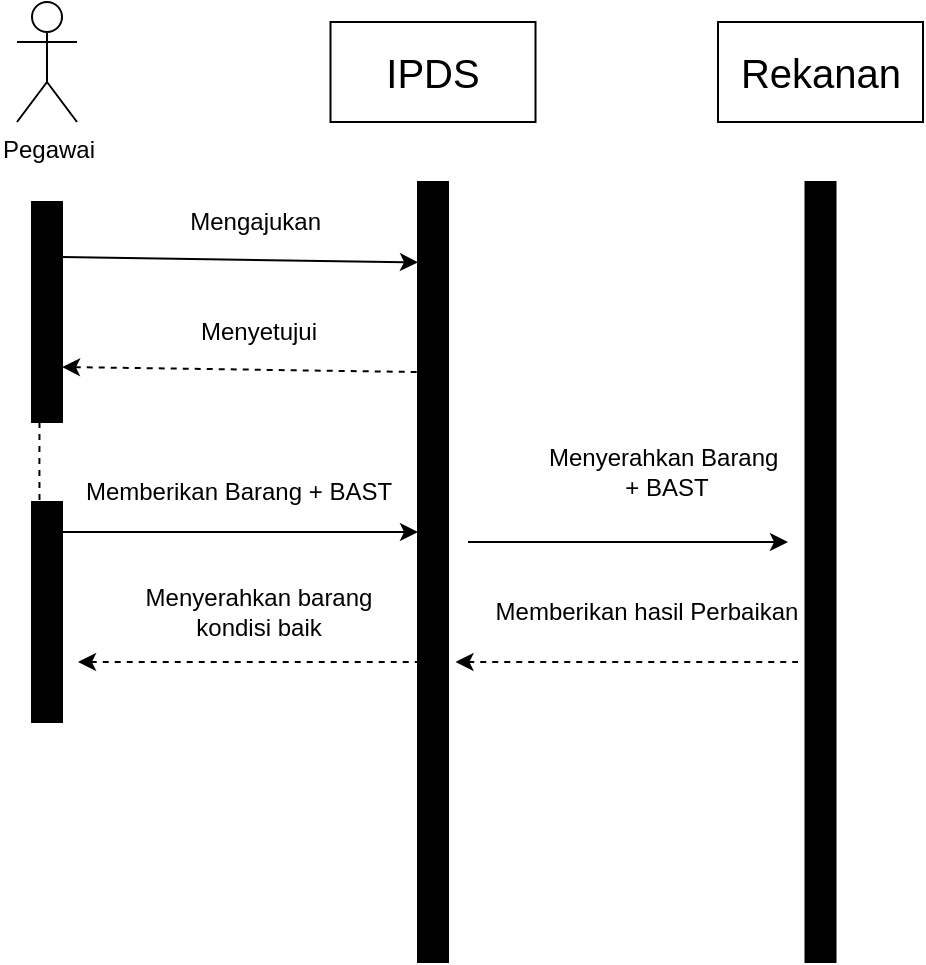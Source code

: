 <mxfile version="21.0.4" type="github" pages="2">
  <diagram name="Sequence Diagram" id="y4f-0l9bqbzRcfI7EzgJ">
    <mxGraphModel dx="1434" dy="760" grid="1" gridSize="10" guides="1" tooltips="1" connect="1" arrows="1" fold="1" page="1" pageScale="1" pageWidth="850" pageHeight="1100" math="0" shadow="0">
      <root>
        <mxCell id="0" />
        <mxCell id="1" parent="0" />
        <mxCell id="Nz8ci8vGz0A3WBFfembj-1" value="Pegawai" style="shape=umlActor;verticalLabelPosition=bottom;verticalAlign=top;html=1;outlineConnect=0;" vertex="1" parent="1">
          <mxGeometry x="119.5" y="110" width="30" height="60" as="geometry" />
        </mxCell>
        <mxCell id="Nz8ci8vGz0A3WBFfembj-2" value="" style="rounded=0;whiteSpace=wrap;html=1;strokeColor=#000000;fillColor=#000000;" vertex="1" parent="1">
          <mxGeometry x="320" y="200" width="15" height="390" as="geometry" />
        </mxCell>
        <mxCell id="Nz8ci8vGz0A3WBFfembj-26" style="edgeStyle=orthogonalEdgeStyle;rounded=0;orthogonalLoop=1;jettySize=auto;html=1;exitX=0.25;exitY=1;exitDx=0;exitDy=0;entryX=0.25;entryY=0;entryDx=0;entryDy=0;dashed=1;endArrow=none;endFill=0;" edge="1" parent="1" source="Nz8ci8vGz0A3WBFfembj-3" target="Nz8ci8vGz0A3WBFfembj-24">
          <mxGeometry relative="1" as="geometry" />
        </mxCell>
        <mxCell id="Nz8ci8vGz0A3WBFfembj-3" value="" style="rounded=0;whiteSpace=wrap;html=1;fillColor=#000000;" vertex="1" parent="1">
          <mxGeometry x="127" y="210" width="15" height="110" as="geometry" />
        </mxCell>
        <mxCell id="Nz8ci8vGz0A3WBFfembj-5" value="&lt;font style=&quot;font-size: 20px;&quot;&gt;IPDS&lt;/font&gt;" style="rounded=0;whiteSpace=wrap;html=1;" vertex="1" parent="1">
          <mxGeometry x="276.25" y="120" width="102.5" height="50" as="geometry" />
        </mxCell>
        <mxCell id="Nz8ci8vGz0A3WBFfembj-6" value="" style="rounded=0;whiteSpace=wrap;html=1;fillColor=#000000;" vertex="1" parent="1">
          <mxGeometry x="513.75" y="200" width="15" height="390" as="geometry" />
        </mxCell>
        <mxCell id="Nz8ci8vGz0A3WBFfembj-7" value="&lt;font style=&quot;font-size: 20px;&quot;&gt;Rekanan&lt;/font&gt;" style="rounded=0;whiteSpace=wrap;html=1;" vertex="1" parent="1">
          <mxGeometry x="470" y="120" width="102.5" height="50" as="geometry" />
        </mxCell>
        <mxCell id="Nz8ci8vGz0A3WBFfembj-8" value="" style="endArrow=classic;html=1;rounded=0;entryX=0;entryY=0.103;entryDx=0;entryDy=0;entryPerimeter=0;exitX=1;exitY=0.25;exitDx=0;exitDy=0;startArrow=none;startFill=0;endFill=1;" edge="1" parent="1" source="Nz8ci8vGz0A3WBFfembj-3" target="Nz8ci8vGz0A3WBFfembj-2">
          <mxGeometry width="50" height="50" relative="1" as="geometry">
            <mxPoint x="170" y="240" as="sourcePoint" />
            <mxPoint x="280" y="210" as="targetPoint" />
          </mxGeometry>
        </mxCell>
        <mxCell id="Nz8ci8vGz0A3WBFfembj-9" value="Mengajukan&amp;nbsp;" style="text;html=1;align=center;verticalAlign=middle;resizable=0;points=[];autosize=1;strokeColor=none;fillColor=none;" vertex="1" parent="1">
          <mxGeometry x="195" y="205" width="90" height="30" as="geometry" />
        </mxCell>
        <mxCell id="Nz8ci8vGz0A3WBFfembj-10" value="" style="endArrow=none;html=1;rounded=0;entryX=0;entryY=0.103;entryDx=0;entryDy=0;entryPerimeter=0;exitX=1;exitY=0.75;exitDx=0;exitDy=0;startArrow=classic;startFill=1;endFill=0;dashed=1;" edge="1" parent="1" source="Nz8ci8vGz0A3WBFfembj-3">
          <mxGeometry width="50" height="50" relative="1" as="geometry">
            <mxPoint x="160" y="295" as="sourcePoint" />
            <mxPoint x="320" y="295" as="targetPoint" />
          </mxGeometry>
        </mxCell>
        <mxCell id="Nz8ci8vGz0A3WBFfembj-11" value="Menyetujui" style="text;html=1;align=center;verticalAlign=middle;resizable=0;points=[];autosize=1;strokeColor=none;fillColor=none;" vertex="1" parent="1">
          <mxGeometry x="200" y="260" width="80" height="30" as="geometry" />
        </mxCell>
        <mxCell id="Nz8ci8vGz0A3WBFfembj-12" value="" style="endArrow=classic;html=1;rounded=0;entryX=0;entryY=0.103;entryDx=0;entryDy=0;entryPerimeter=0;exitX=0.867;exitY=0.136;exitDx=0;exitDy=0;exitPerimeter=0;" edge="1" parent="1" source="Nz8ci8vGz0A3WBFfembj-24">
          <mxGeometry width="50" height="50" relative="1" as="geometry">
            <mxPoint x="210" y="370" as="sourcePoint" />
            <mxPoint x="320" y="375" as="targetPoint" />
          </mxGeometry>
        </mxCell>
        <mxCell id="Nz8ci8vGz0A3WBFfembj-13" value="Memberikan Barang + BAST" style="text;html=1;align=center;verticalAlign=middle;resizable=0;points=[];autosize=1;strokeColor=none;fillColor=none;" vertex="1" parent="1">
          <mxGeometry x="140" y="340" width="180" height="30" as="geometry" />
        </mxCell>
        <mxCell id="Nz8ci8vGz0A3WBFfembj-16" value="" style="endArrow=classic;html=1;rounded=0;entryX=0;entryY=0.103;entryDx=0;entryDy=0;entryPerimeter=0;exitX=1;exitY=0.077;exitDx=0;exitDy=0;exitPerimeter=0;" edge="1" parent="1">
          <mxGeometry width="50" height="50" relative="1" as="geometry">
            <mxPoint x="345" y="380" as="sourcePoint" />
            <mxPoint x="505" y="380" as="targetPoint" />
          </mxGeometry>
        </mxCell>
        <mxCell id="Nz8ci8vGz0A3WBFfembj-17" value="Menyerahkan Barang&amp;nbsp; &lt;br&gt;+ BAST" style="text;html=1;align=center;verticalAlign=middle;resizable=0;points=[];autosize=1;strokeColor=none;fillColor=none;" vertex="1" parent="1">
          <mxGeometry x="373.75" y="325" width="140" height="40" as="geometry" />
        </mxCell>
        <mxCell id="Nz8ci8vGz0A3WBFfembj-18" value="" style="endArrow=none;html=1;rounded=0;exitX=1;exitY=0.077;exitDx=0;exitDy=0;exitPerimeter=0;startArrow=classic;startFill=1;endFill=0;dashed=1;" edge="1" parent="1">
          <mxGeometry width="50" height="50" relative="1" as="geometry">
            <mxPoint x="338.75" y="440" as="sourcePoint" />
            <mxPoint x="510" y="440" as="targetPoint" />
          </mxGeometry>
        </mxCell>
        <mxCell id="Nz8ci8vGz0A3WBFfembj-19" value="Memberikan hasil Perbaikan" style="text;html=1;align=center;verticalAlign=middle;resizable=0;points=[];autosize=1;strokeColor=none;fillColor=none;" vertex="1" parent="1">
          <mxGeometry x="348.75" y="400" width="170" height="30" as="geometry" />
        </mxCell>
        <mxCell id="Nz8ci8vGz0A3WBFfembj-20" value="" style="endArrow=none;html=1;rounded=0;startArrow=classic;startFill=1;endFill=0;dashed=1;" edge="1" parent="1">
          <mxGeometry width="50" height="50" relative="1" as="geometry">
            <mxPoint x="150" y="440" as="sourcePoint" />
            <mxPoint x="320" y="440" as="targetPoint" />
          </mxGeometry>
        </mxCell>
        <mxCell id="Nz8ci8vGz0A3WBFfembj-21" value="Menyerahkan barang &lt;br&gt;kondisi baik" style="text;html=1;align=center;verticalAlign=middle;resizable=0;points=[];autosize=1;strokeColor=none;fillColor=none;" vertex="1" parent="1">
          <mxGeometry x="170" y="395" width="140" height="40" as="geometry" />
        </mxCell>
        <mxCell id="Nz8ci8vGz0A3WBFfembj-24" value="" style="rounded=0;whiteSpace=wrap;html=1;fillColor=#000000;" vertex="1" parent="1">
          <mxGeometry x="127" y="360" width="15" height="110" as="geometry" />
        </mxCell>
      </root>
    </mxGraphModel>
  </diagram>
  <diagram id="q_6s5jWmbdj7KrAS0xcY" name="Activity Diagram">
    <mxGraphModel dx="1434" dy="760" grid="1" gridSize="10" guides="1" tooltips="1" connect="1" arrows="1" fold="1" page="1" pageScale="1" pageWidth="850" pageHeight="1100" math="0" shadow="0">
      <root>
        <mxCell id="0" />
        <mxCell id="1" parent="0" />
      </root>
    </mxGraphModel>
  </diagram>
</mxfile>

